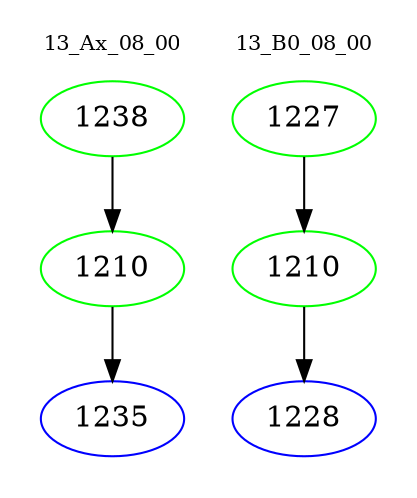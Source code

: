 digraph{
subgraph cluster_0 {
color = white
label = "13_Ax_08_00";
fontsize=10;
T0_1238 [label="1238", color="green"]
T0_1238 -> T0_1210 [color="black"]
T0_1210 [label="1210", color="green"]
T0_1210 -> T0_1235 [color="black"]
T0_1235 [label="1235", color="blue"]
}
subgraph cluster_1 {
color = white
label = "13_B0_08_00";
fontsize=10;
T1_1227 [label="1227", color="green"]
T1_1227 -> T1_1210 [color="black"]
T1_1210 [label="1210", color="green"]
T1_1210 -> T1_1228 [color="black"]
T1_1228 [label="1228", color="blue"]
}
}
